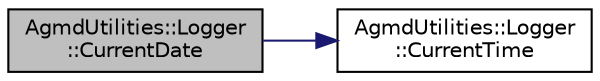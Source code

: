 digraph "AgmdUtilities::Logger::CurrentDate"
{
  edge [fontname="Helvetica",fontsize="10",labelfontname="Helvetica",labelfontsize="10"];
  node [fontname="Helvetica",fontsize="10",shape=record];
  rankdir="LR";
  Node1 [label="AgmdUtilities::Logger\l::CurrentDate",height=0.2,width=0.4,color="black", fillcolor="grey75", style="filled" fontcolor="black"];
  Node1 -> Node2 [color="midnightblue",fontsize="10",style="solid"];
  Node2 [label="AgmdUtilities::Logger\l::CurrentTime",height=0.2,width=0.4,color="black", fillcolor="white", style="filled",URL="$class_agmd_utilities_1_1_logger.html#a8b99fbad2c10c9840649ff2ccc6d780a"];
}

